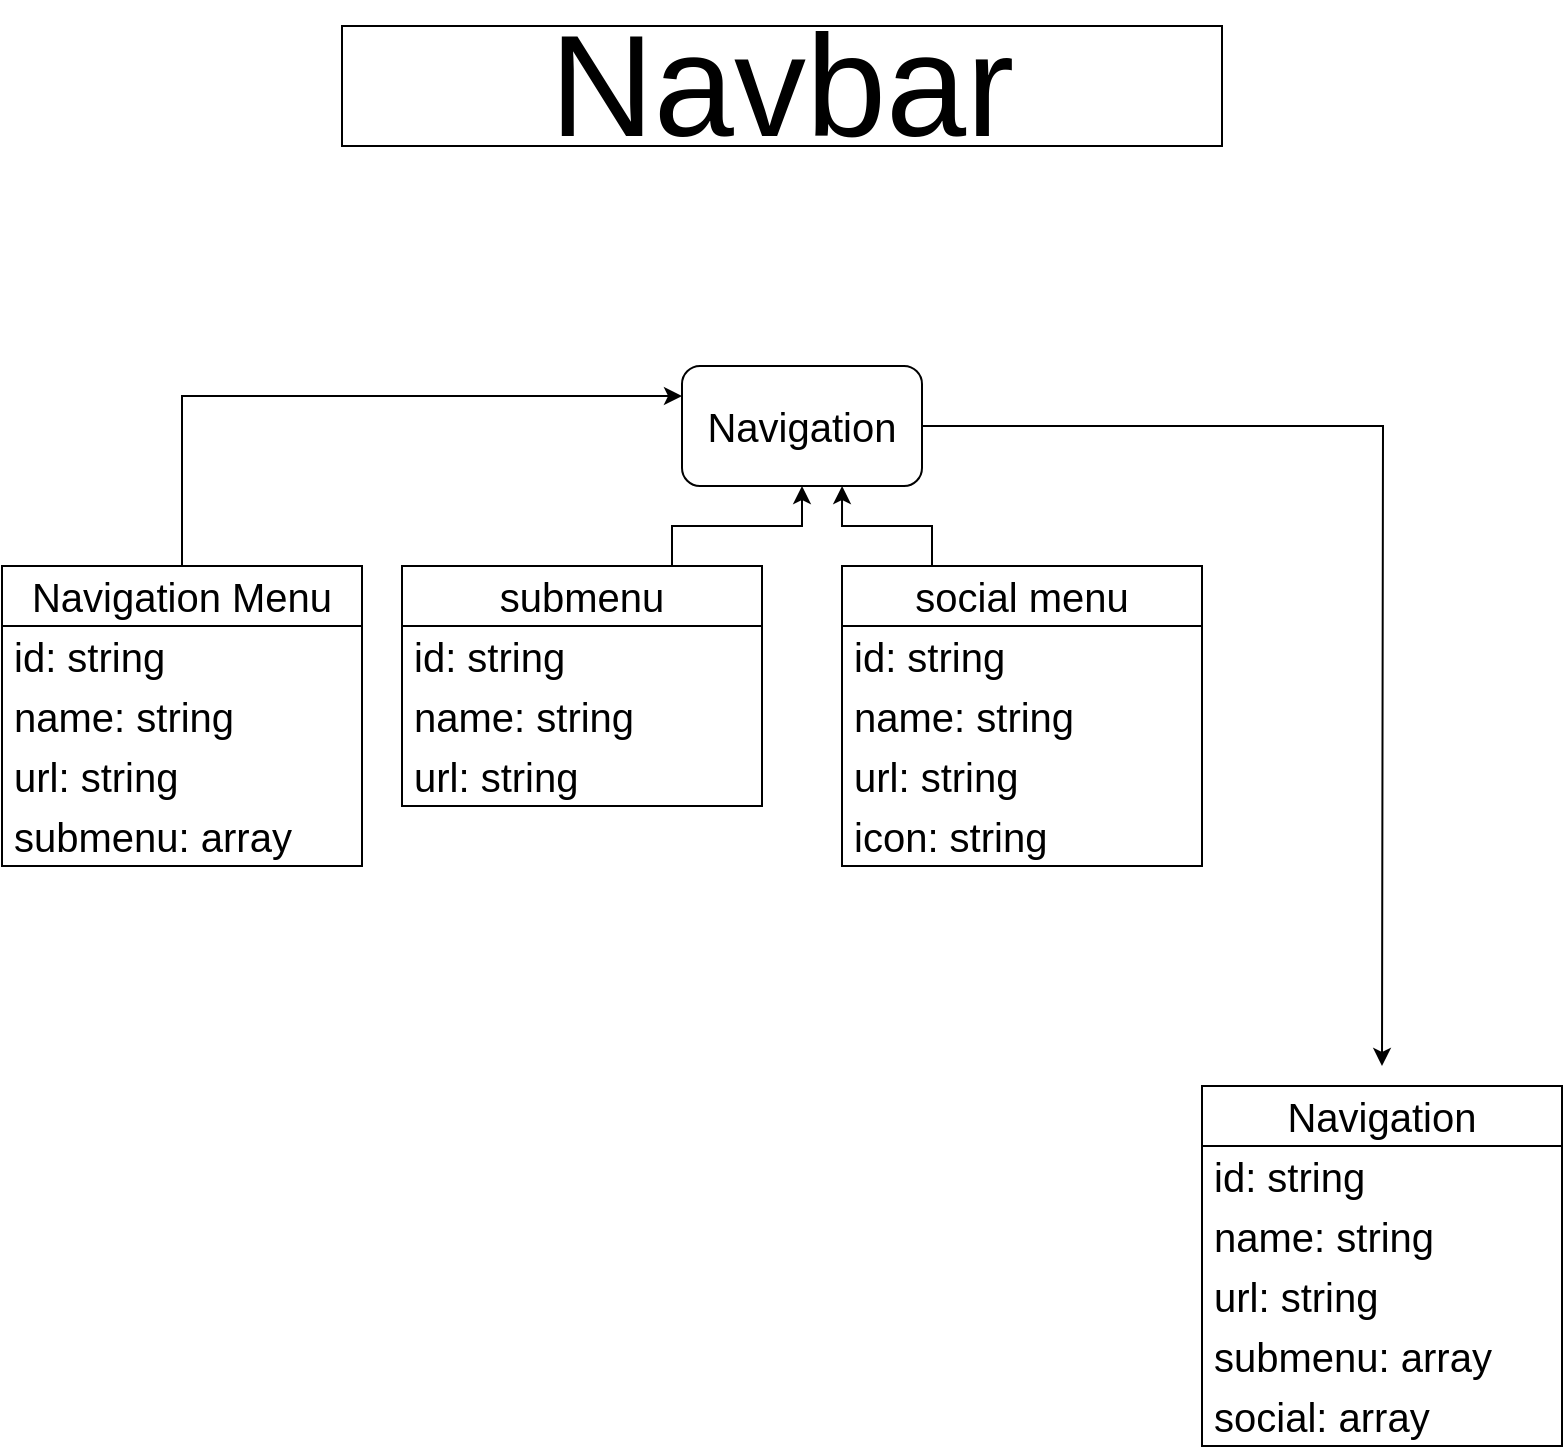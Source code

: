 <mxfile version="24.3.1" type="device">
  <diagram name="Page-1" id="jpewRsYoc6-oFfCXzuQN">
    <mxGraphModel dx="1257" dy="674" grid="1" gridSize="10" guides="1" tooltips="1" connect="1" arrows="1" fold="1" page="1" pageScale="1" pageWidth="850" pageHeight="1100" math="0" shadow="0">
      <root>
        <mxCell id="0" />
        <mxCell id="1" parent="0" />
        <mxCell id="vUHx7iwd-KiUEEzuEU4B-29" style="edgeStyle=orthogonalEdgeStyle;rounded=0;orthogonalLoop=1;jettySize=auto;html=1;exitX=1;exitY=0.5;exitDx=0;exitDy=0;" edge="1" parent="1" source="vUHx7iwd-KiUEEzuEU4B-1">
          <mxGeometry relative="1" as="geometry">
            <mxPoint x="725" y="630" as="targetPoint" />
          </mxGeometry>
        </mxCell>
        <mxCell id="vUHx7iwd-KiUEEzuEU4B-1" value="&lt;font style=&quot;font-size: 20px;&quot;&gt;Navigation&lt;/font&gt;" style="rounded=1;whiteSpace=wrap;html=1;" vertex="1" parent="1">
          <mxGeometry x="375" y="280" width="120" height="60" as="geometry" />
        </mxCell>
        <mxCell id="vUHx7iwd-KiUEEzuEU4B-16" style="edgeStyle=orthogonalEdgeStyle;rounded=0;orthogonalLoop=1;jettySize=auto;html=1;exitX=0.75;exitY=0;exitDx=0;exitDy=0;entryX=0.5;entryY=1;entryDx=0;entryDy=0;" edge="1" parent="1" source="vUHx7iwd-KiUEEzuEU4B-7" target="vUHx7iwd-KiUEEzuEU4B-1">
          <mxGeometry relative="1" as="geometry" />
        </mxCell>
        <mxCell id="vUHx7iwd-KiUEEzuEU4B-7" value="&lt;font style=&quot;font-size: 20px;&quot;&gt;submenu&lt;/font&gt;" style="swimlane;fontStyle=0;childLayout=stackLayout;horizontal=1;startSize=30;horizontalStack=0;resizeParent=1;resizeParentMax=0;resizeLast=0;collapsible=1;marginBottom=0;whiteSpace=wrap;html=1;" vertex="1" parent="1">
          <mxGeometry x="235" y="380" width="180" height="120" as="geometry" />
        </mxCell>
        <mxCell id="vUHx7iwd-KiUEEzuEU4B-8" value="&lt;font style=&quot;font-size: 20px;&quot;&gt;id: string&lt;/font&gt;" style="text;strokeColor=none;fillColor=none;align=left;verticalAlign=middle;spacingLeft=4;spacingRight=4;overflow=hidden;points=[[0,0.5],[1,0.5]];portConstraint=eastwest;rotatable=0;whiteSpace=wrap;html=1;" vertex="1" parent="vUHx7iwd-KiUEEzuEU4B-7">
          <mxGeometry y="30" width="180" height="30" as="geometry" />
        </mxCell>
        <mxCell id="vUHx7iwd-KiUEEzuEU4B-9" value="&lt;font style=&quot;font-size: 20px;&quot;&gt;name: string&lt;/font&gt;" style="text;strokeColor=none;fillColor=none;align=left;verticalAlign=middle;spacingLeft=4;spacingRight=4;overflow=hidden;points=[[0,0.5],[1,0.5]];portConstraint=eastwest;rotatable=0;whiteSpace=wrap;html=1;" vertex="1" parent="vUHx7iwd-KiUEEzuEU4B-7">
          <mxGeometry y="60" width="180" height="30" as="geometry" />
        </mxCell>
        <mxCell id="vUHx7iwd-KiUEEzuEU4B-10" value="&lt;font style=&quot;font-size: 20px;&quot;&gt;url: string&lt;/font&gt;" style="text;strokeColor=none;fillColor=none;align=left;verticalAlign=middle;spacingLeft=4;spacingRight=4;overflow=hidden;points=[[0,0.5],[1,0.5]];portConstraint=eastwest;rotatable=0;whiteSpace=wrap;html=1;" vertex="1" parent="vUHx7iwd-KiUEEzuEU4B-7">
          <mxGeometry y="90" width="180" height="30" as="geometry" />
        </mxCell>
        <mxCell id="vUHx7iwd-KiUEEzuEU4B-11" value="&lt;font style=&quot;font-size: 20px;&quot;&gt;social menu&lt;/font&gt;" style="swimlane;fontStyle=0;childLayout=stackLayout;horizontal=1;startSize=30;horizontalStack=0;resizeParent=1;resizeParentMax=0;resizeLast=0;collapsible=1;marginBottom=0;whiteSpace=wrap;html=1;" vertex="1" parent="1">
          <mxGeometry x="455" y="380" width="180" height="150" as="geometry" />
        </mxCell>
        <mxCell id="vUHx7iwd-KiUEEzuEU4B-12" value="&lt;font style=&quot;font-size: 20px;&quot;&gt;id: string&lt;/font&gt;" style="text;strokeColor=none;fillColor=none;align=left;verticalAlign=middle;spacingLeft=4;spacingRight=4;overflow=hidden;points=[[0,0.5],[1,0.5]];portConstraint=eastwest;rotatable=0;whiteSpace=wrap;html=1;" vertex="1" parent="vUHx7iwd-KiUEEzuEU4B-11">
          <mxGeometry y="30" width="180" height="30" as="geometry" />
        </mxCell>
        <mxCell id="vUHx7iwd-KiUEEzuEU4B-13" value="&lt;font style=&quot;font-size: 20px;&quot;&gt;name: string&lt;/font&gt;" style="text;strokeColor=none;fillColor=none;align=left;verticalAlign=middle;spacingLeft=4;spacingRight=4;overflow=hidden;points=[[0,0.5],[1,0.5]];portConstraint=eastwest;rotatable=0;whiteSpace=wrap;html=1;" vertex="1" parent="vUHx7iwd-KiUEEzuEU4B-11">
          <mxGeometry y="60" width="180" height="30" as="geometry" />
        </mxCell>
        <mxCell id="vUHx7iwd-KiUEEzuEU4B-14" value="&lt;font style=&quot;font-size: 20px;&quot;&gt;url: string&lt;/font&gt;" style="text;strokeColor=none;fillColor=none;align=left;verticalAlign=middle;spacingLeft=4;spacingRight=4;overflow=hidden;points=[[0,0.5],[1,0.5]];portConstraint=eastwest;rotatable=0;whiteSpace=wrap;html=1;" vertex="1" parent="vUHx7iwd-KiUEEzuEU4B-11">
          <mxGeometry y="90" width="180" height="30" as="geometry" />
        </mxCell>
        <mxCell id="vUHx7iwd-KiUEEzuEU4B-18" value="&lt;font style=&quot;font-size: 20px;&quot;&gt;icon: string&lt;/font&gt;" style="text;strokeColor=none;fillColor=none;align=left;verticalAlign=middle;spacingLeft=4;spacingRight=4;overflow=hidden;points=[[0,0.5],[1,0.5]];portConstraint=eastwest;rotatable=0;whiteSpace=wrap;html=1;" vertex="1" parent="vUHx7iwd-KiUEEzuEU4B-11">
          <mxGeometry y="120" width="180" height="30" as="geometry" />
        </mxCell>
        <mxCell id="vUHx7iwd-KiUEEzuEU4B-15" style="edgeStyle=orthogonalEdgeStyle;rounded=0;orthogonalLoop=1;jettySize=auto;html=1;exitX=0.25;exitY=0;exitDx=0;exitDy=0;entryX=0.667;entryY=1;entryDx=0;entryDy=0;entryPerimeter=0;" edge="1" parent="1" source="vUHx7iwd-KiUEEzuEU4B-11" target="vUHx7iwd-KiUEEzuEU4B-1">
          <mxGeometry relative="1" as="geometry" />
        </mxCell>
        <mxCell id="vUHx7iwd-KiUEEzuEU4B-28" style="edgeStyle=orthogonalEdgeStyle;rounded=0;orthogonalLoop=1;jettySize=auto;html=1;exitX=0.5;exitY=0;exitDx=0;exitDy=0;entryX=0;entryY=0.25;entryDx=0;entryDy=0;" edge="1" parent="1" source="vUHx7iwd-KiUEEzuEU4B-23" target="vUHx7iwd-KiUEEzuEU4B-1">
          <mxGeometry relative="1" as="geometry" />
        </mxCell>
        <mxCell id="vUHx7iwd-KiUEEzuEU4B-23" value="&lt;font style=&quot;font-size: 20px;&quot;&gt;Navigation Menu&lt;/font&gt;" style="swimlane;fontStyle=0;childLayout=stackLayout;horizontal=1;startSize=30;horizontalStack=0;resizeParent=1;resizeParentMax=0;resizeLast=0;collapsible=1;marginBottom=0;whiteSpace=wrap;html=1;" vertex="1" parent="1">
          <mxGeometry x="35" y="380" width="180" height="150" as="geometry" />
        </mxCell>
        <mxCell id="vUHx7iwd-KiUEEzuEU4B-24" value="&lt;font style=&quot;font-size: 20px;&quot;&gt;id: string&lt;/font&gt;" style="text;strokeColor=none;fillColor=none;align=left;verticalAlign=middle;spacingLeft=4;spacingRight=4;overflow=hidden;points=[[0,0.5],[1,0.5]];portConstraint=eastwest;rotatable=0;whiteSpace=wrap;html=1;" vertex="1" parent="vUHx7iwd-KiUEEzuEU4B-23">
          <mxGeometry y="30" width="180" height="30" as="geometry" />
        </mxCell>
        <mxCell id="vUHx7iwd-KiUEEzuEU4B-25" value="&lt;font style=&quot;font-size: 20px;&quot;&gt;name: string&lt;/font&gt;" style="text;strokeColor=none;fillColor=none;align=left;verticalAlign=middle;spacingLeft=4;spacingRight=4;overflow=hidden;points=[[0,0.5],[1,0.5]];portConstraint=eastwest;rotatable=0;whiteSpace=wrap;html=1;" vertex="1" parent="vUHx7iwd-KiUEEzuEU4B-23">
          <mxGeometry y="60" width="180" height="30" as="geometry" />
        </mxCell>
        <mxCell id="vUHx7iwd-KiUEEzuEU4B-26" value="&lt;font style=&quot;font-size: 20px;&quot;&gt;url: string&lt;/font&gt;" style="text;strokeColor=none;fillColor=none;align=left;verticalAlign=middle;spacingLeft=4;spacingRight=4;overflow=hidden;points=[[0,0.5],[1,0.5]];portConstraint=eastwest;rotatable=0;whiteSpace=wrap;html=1;" vertex="1" parent="vUHx7iwd-KiUEEzuEU4B-23">
          <mxGeometry y="90" width="180" height="30" as="geometry" />
        </mxCell>
        <mxCell id="vUHx7iwd-KiUEEzuEU4B-27" value="&lt;font style=&quot;font-size: 20px;&quot;&gt;submenu: array&lt;/font&gt;" style="text;strokeColor=none;fillColor=none;align=left;verticalAlign=middle;spacingLeft=4;spacingRight=4;overflow=hidden;points=[[0,0.5],[1,0.5]];portConstraint=eastwest;rotatable=0;whiteSpace=wrap;html=1;" vertex="1" parent="vUHx7iwd-KiUEEzuEU4B-23">
          <mxGeometry y="120" width="180" height="30" as="geometry" />
        </mxCell>
        <mxCell id="vUHx7iwd-KiUEEzuEU4B-34" value="&lt;font style=&quot;font-size: 20px;&quot;&gt;Navigation&lt;/font&gt;" style="swimlane;fontStyle=0;childLayout=stackLayout;horizontal=1;startSize=30;horizontalStack=0;resizeParent=1;resizeParentMax=0;resizeLast=0;collapsible=1;marginBottom=0;whiteSpace=wrap;html=1;" vertex="1" parent="1">
          <mxGeometry x="635" y="640" width="180" height="180" as="geometry" />
        </mxCell>
        <mxCell id="vUHx7iwd-KiUEEzuEU4B-35" value="&lt;font style=&quot;font-size: 20px;&quot;&gt;id: string&lt;/font&gt;" style="text;strokeColor=none;fillColor=none;align=left;verticalAlign=middle;spacingLeft=4;spacingRight=4;overflow=hidden;points=[[0,0.5],[1,0.5]];portConstraint=eastwest;rotatable=0;whiteSpace=wrap;html=1;" vertex="1" parent="vUHx7iwd-KiUEEzuEU4B-34">
          <mxGeometry y="30" width="180" height="30" as="geometry" />
        </mxCell>
        <mxCell id="vUHx7iwd-KiUEEzuEU4B-36" value="&lt;font style=&quot;font-size: 20px;&quot;&gt;name: string&lt;/font&gt;" style="text;strokeColor=none;fillColor=none;align=left;verticalAlign=middle;spacingLeft=4;spacingRight=4;overflow=hidden;points=[[0,0.5],[1,0.5]];portConstraint=eastwest;rotatable=0;whiteSpace=wrap;html=1;" vertex="1" parent="vUHx7iwd-KiUEEzuEU4B-34">
          <mxGeometry y="60" width="180" height="30" as="geometry" />
        </mxCell>
        <mxCell id="vUHx7iwd-KiUEEzuEU4B-37" value="&lt;font style=&quot;font-size: 20px;&quot;&gt;url: string&lt;/font&gt;" style="text;strokeColor=none;fillColor=none;align=left;verticalAlign=middle;spacingLeft=4;spacingRight=4;overflow=hidden;points=[[0,0.5],[1,0.5]];portConstraint=eastwest;rotatable=0;whiteSpace=wrap;html=1;" vertex="1" parent="vUHx7iwd-KiUEEzuEU4B-34">
          <mxGeometry y="90" width="180" height="30" as="geometry" />
        </mxCell>
        <mxCell id="vUHx7iwd-KiUEEzuEU4B-38" value="&lt;font style=&quot;font-size: 20px;&quot;&gt;submenu: array&lt;/font&gt;" style="text;strokeColor=none;fillColor=none;align=left;verticalAlign=middle;spacingLeft=4;spacingRight=4;overflow=hidden;points=[[0,0.5],[1,0.5]];portConstraint=eastwest;rotatable=1;whiteSpace=wrap;html=1;movable=1;resizable=1;deletable=1;editable=1;locked=0;connectable=1;" vertex="1" parent="vUHx7iwd-KiUEEzuEU4B-34">
          <mxGeometry y="120" width="180" height="30" as="geometry" />
        </mxCell>
        <mxCell id="vUHx7iwd-KiUEEzuEU4B-39" value="&lt;font style=&quot;font-size: 20px;&quot;&gt;social: array&lt;/font&gt;" style="text;strokeColor=none;fillColor=none;align=left;verticalAlign=middle;spacingLeft=4;spacingRight=4;overflow=hidden;points=[[0,0.5],[1,0.5]];portConstraint=eastwest;rotatable=1;whiteSpace=wrap;html=1;movable=1;resizable=1;deletable=1;editable=1;locked=0;connectable=1;" vertex="1" parent="vUHx7iwd-KiUEEzuEU4B-34">
          <mxGeometry y="150" width="180" height="30" as="geometry" />
        </mxCell>
        <mxCell id="vUHx7iwd-KiUEEzuEU4B-41" value="&lt;font style=&quot;font-size: 72px;&quot;&gt;Navbar&lt;/font&gt;" style="whiteSpace=wrap;html=1;" vertex="1" parent="1">
          <mxGeometry x="205" y="110" width="440" height="60" as="geometry" />
        </mxCell>
      </root>
    </mxGraphModel>
  </diagram>
</mxfile>
